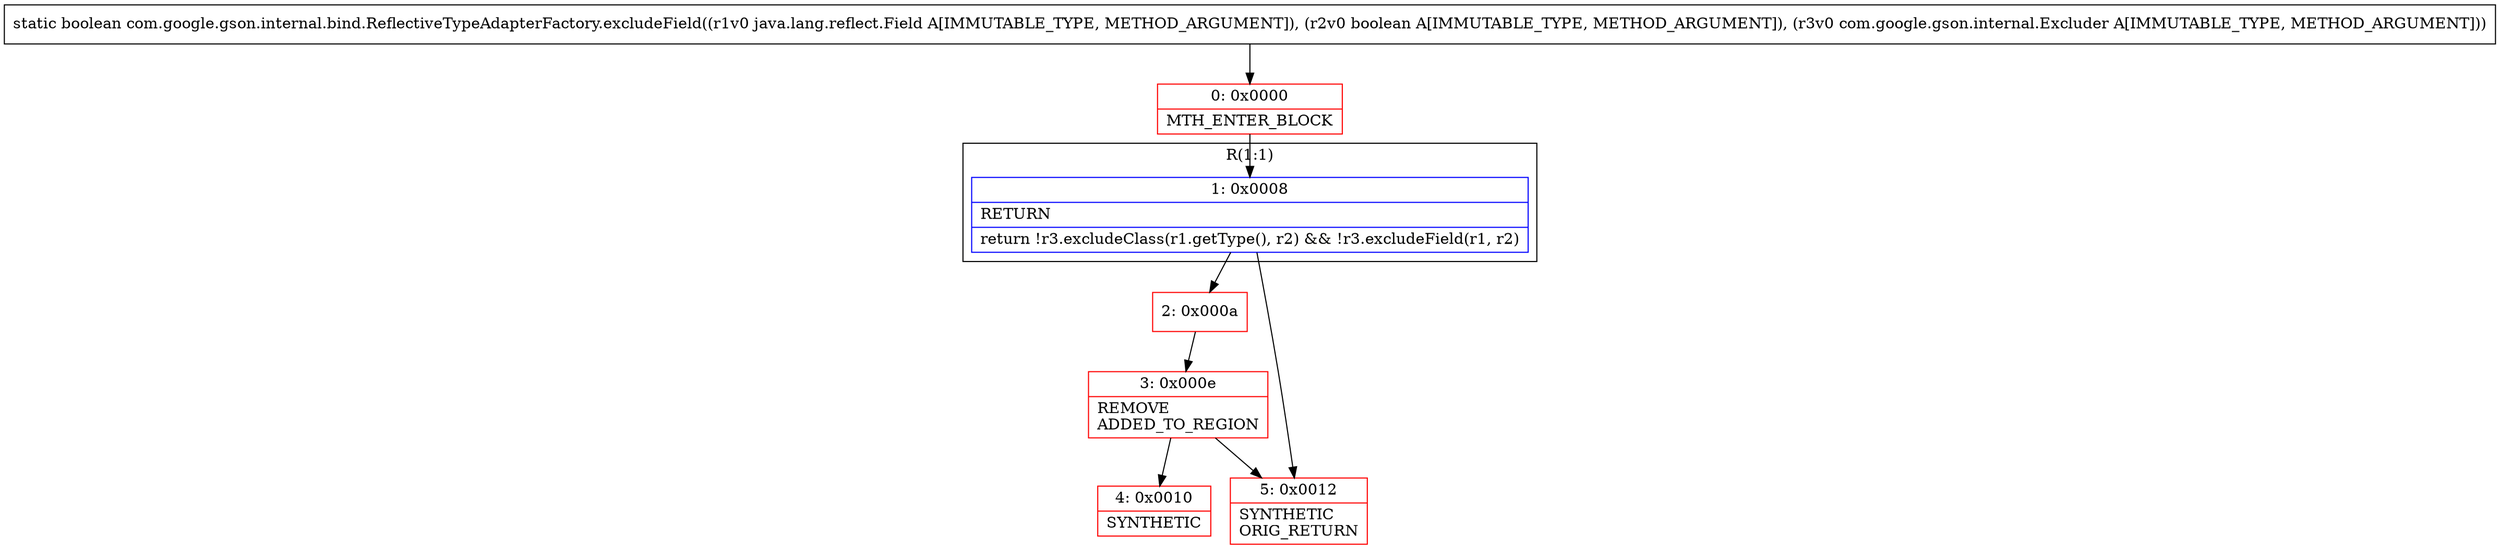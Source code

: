 digraph "CFG forcom.google.gson.internal.bind.ReflectiveTypeAdapterFactory.excludeField(Ljava\/lang\/reflect\/Field;ZLcom\/google\/gson\/internal\/Excluder;)Z" {
subgraph cluster_Region_1311581763 {
label = "R(1:1)";
node [shape=record,color=blue];
Node_1 [shape=record,label="{1\:\ 0x0008|RETURN\l|return !r3.excludeClass(r1.getType(), r2) && !r3.excludeField(r1, r2)\l}"];
}
Node_0 [shape=record,color=red,label="{0\:\ 0x0000|MTH_ENTER_BLOCK\l}"];
Node_2 [shape=record,color=red,label="{2\:\ 0x000a}"];
Node_3 [shape=record,color=red,label="{3\:\ 0x000e|REMOVE\lADDED_TO_REGION\l}"];
Node_4 [shape=record,color=red,label="{4\:\ 0x0010|SYNTHETIC\l}"];
Node_5 [shape=record,color=red,label="{5\:\ 0x0012|SYNTHETIC\lORIG_RETURN\l}"];
MethodNode[shape=record,label="{static boolean com.google.gson.internal.bind.ReflectiveTypeAdapterFactory.excludeField((r1v0 java.lang.reflect.Field A[IMMUTABLE_TYPE, METHOD_ARGUMENT]), (r2v0 boolean A[IMMUTABLE_TYPE, METHOD_ARGUMENT]), (r3v0 com.google.gson.internal.Excluder A[IMMUTABLE_TYPE, METHOD_ARGUMENT])) }"];
MethodNode -> Node_0;
Node_1 -> Node_2;
Node_1 -> Node_5;
Node_0 -> Node_1;
Node_2 -> Node_3;
Node_3 -> Node_4;
Node_3 -> Node_5;
}

